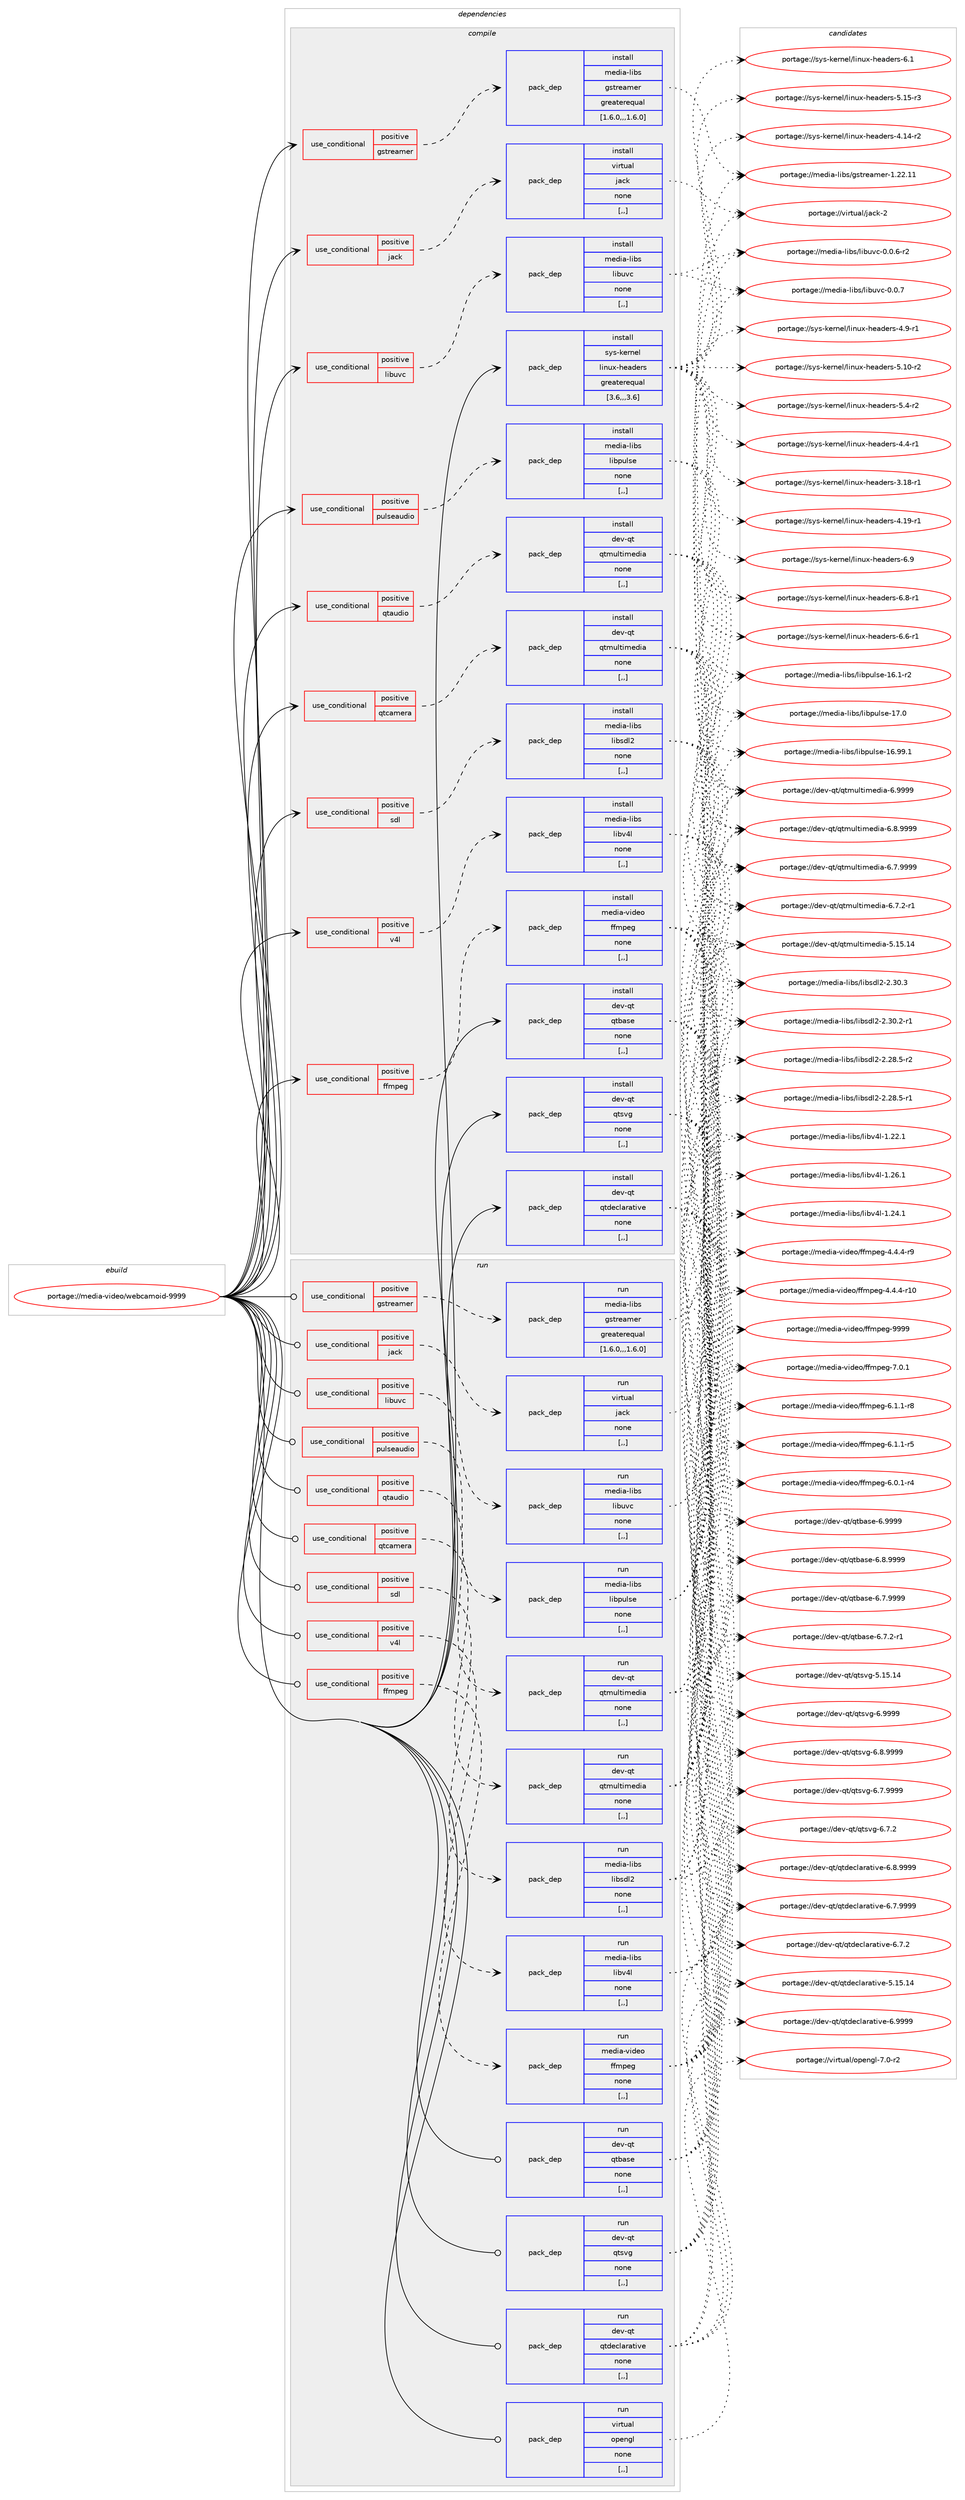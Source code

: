 digraph prolog {

# *************
# Graph options
# *************

newrank=true;
concentrate=true;
compound=true;
graph [rankdir=LR,fontname=Helvetica,fontsize=10,ranksep=1.5];#, ranksep=2.5, nodesep=0.2];
edge  [arrowhead=vee];
node  [fontname=Helvetica,fontsize=10];

# **********
# The ebuild
# **********

subgraph cluster_leftcol {
color=gray;
label=<<i>ebuild</i>>;
id [label="portage://media-video/webcamoid-9999", color=red, width=4, href="../media-video/webcamoid-9999.svg"];
}

# ****************
# The dependencies
# ****************

subgraph cluster_midcol {
color=gray;
label=<<i>dependencies</i>>;
subgraph cluster_compile {
fillcolor="#eeeeee";
style=filled;
label=<<i>compile</i>>;
subgraph cond86399 {
dependency335715 [label=<<TABLE BORDER="0" CELLBORDER="1" CELLSPACING="0" CELLPADDING="4"><TR><TD ROWSPAN="3" CELLPADDING="10">use_conditional</TD></TR><TR><TD>positive</TD></TR><TR><TD>ffmpeg</TD></TR></TABLE>>, shape=none, color=red];
subgraph pack246772 {
dependency335716 [label=<<TABLE BORDER="0" CELLBORDER="1" CELLSPACING="0" CELLPADDING="4" WIDTH="220"><TR><TD ROWSPAN="6" CELLPADDING="30">pack_dep</TD></TR><TR><TD WIDTH="110">install</TD></TR><TR><TD>media-video</TD></TR><TR><TD>ffmpeg</TD></TR><TR><TD>none</TD></TR><TR><TD>[,,]</TD></TR></TABLE>>, shape=none, color=blue];
}
dependency335715:e -> dependency335716:w [weight=20,style="dashed",arrowhead="vee"];
}
id:e -> dependency335715:w [weight=20,style="solid",arrowhead="vee"];
subgraph cond86400 {
dependency335717 [label=<<TABLE BORDER="0" CELLBORDER="1" CELLSPACING="0" CELLPADDING="4"><TR><TD ROWSPAN="3" CELLPADDING="10">use_conditional</TD></TR><TR><TD>positive</TD></TR><TR><TD>gstreamer</TD></TR></TABLE>>, shape=none, color=red];
subgraph pack246773 {
dependency335718 [label=<<TABLE BORDER="0" CELLBORDER="1" CELLSPACING="0" CELLPADDING="4" WIDTH="220"><TR><TD ROWSPAN="6" CELLPADDING="30">pack_dep</TD></TR><TR><TD WIDTH="110">install</TD></TR><TR><TD>media-libs</TD></TR><TR><TD>gstreamer</TD></TR><TR><TD>greaterequal</TD></TR><TR><TD>[1.6.0,,,1.6.0]</TD></TR></TABLE>>, shape=none, color=blue];
}
dependency335717:e -> dependency335718:w [weight=20,style="dashed",arrowhead="vee"];
}
id:e -> dependency335717:w [weight=20,style="solid",arrowhead="vee"];
subgraph cond86401 {
dependency335719 [label=<<TABLE BORDER="0" CELLBORDER="1" CELLSPACING="0" CELLPADDING="4"><TR><TD ROWSPAN="3" CELLPADDING="10">use_conditional</TD></TR><TR><TD>positive</TD></TR><TR><TD>jack</TD></TR></TABLE>>, shape=none, color=red];
subgraph pack246774 {
dependency335720 [label=<<TABLE BORDER="0" CELLBORDER="1" CELLSPACING="0" CELLPADDING="4" WIDTH="220"><TR><TD ROWSPAN="6" CELLPADDING="30">pack_dep</TD></TR><TR><TD WIDTH="110">install</TD></TR><TR><TD>virtual</TD></TR><TR><TD>jack</TD></TR><TR><TD>none</TD></TR><TR><TD>[,,]</TD></TR></TABLE>>, shape=none, color=blue];
}
dependency335719:e -> dependency335720:w [weight=20,style="dashed",arrowhead="vee"];
}
id:e -> dependency335719:w [weight=20,style="solid",arrowhead="vee"];
subgraph cond86402 {
dependency335721 [label=<<TABLE BORDER="0" CELLBORDER="1" CELLSPACING="0" CELLPADDING="4"><TR><TD ROWSPAN="3" CELLPADDING="10">use_conditional</TD></TR><TR><TD>positive</TD></TR><TR><TD>libuvc</TD></TR></TABLE>>, shape=none, color=red];
subgraph pack246775 {
dependency335722 [label=<<TABLE BORDER="0" CELLBORDER="1" CELLSPACING="0" CELLPADDING="4" WIDTH="220"><TR><TD ROWSPAN="6" CELLPADDING="30">pack_dep</TD></TR><TR><TD WIDTH="110">install</TD></TR><TR><TD>media-libs</TD></TR><TR><TD>libuvc</TD></TR><TR><TD>none</TD></TR><TR><TD>[,,]</TD></TR></TABLE>>, shape=none, color=blue];
}
dependency335721:e -> dependency335722:w [weight=20,style="dashed",arrowhead="vee"];
}
id:e -> dependency335721:w [weight=20,style="solid",arrowhead="vee"];
subgraph cond86403 {
dependency335723 [label=<<TABLE BORDER="0" CELLBORDER="1" CELLSPACING="0" CELLPADDING="4"><TR><TD ROWSPAN="3" CELLPADDING="10">use_conditional</TD></TR><TR><TD>positive</TD></TR><TR><TD>pulseaudio</TD></TR></TABLE>>, shape=none, color=red];
subgraph pack246776 {
dependency335724 [label=<<TABLE BORDER="0" CELLBORDER="1" CELLSPACING="0" CELLPADDING="4" WIDTH="220"><TR><TD ROWSPAN="6" CELLPADDING="30">pack_dep</TD></TR><TR><TD WIDTH="110">install</TD></TR><TR><TD>media-libs</TD></TR><TR><TD>libpulse</TD></TR><TR><TD>none</TD></TR><TR><TD>[,,]</TD></TR></TABLE>>, shape=none, color=blue];
}
dependency335723:e -> dependency335724:w [weight=20,style="dashed",arrowhead="vee"];
}
id:e -> dependency335723:w [weight=20,style="solid",arrowhead="vee"];
subgraph cond86404 {
dependency335725 [label=<<TABLE BORDER="0" CELLBORDER="1" CELLSPACING="0" CELLPADDING="4"><TR><TD ROWSPAN="3" CELLPADDING="10">use_conditional</TD></TR><TR><TD>positive</TD></TR><TR><TD>qtaudio</TD></TR></TABLE>>, shape=none, color=red];
subgraph pack246777 {
dependency335726 [label=<<TABLE BORDER="0" CELLBORDER="1" CELLSPACING="0" CELLPADDING="4" WIDTH="220"><TR><TD ROWSPAN="6" CELLPADDING="30">pack_dep</TD></TR><TR><TD WIDTH="110">install</TD></TR><TR><TD>dev-qt</TD></TR><TR><TD>qtmultimedia</TD></TR><TR><TD>none</TD></TR><TR><TD>[,,]</TD></TR></TABLE>>, shape=none, color=blue];
}
dependency335725:e -> dependency335726:w [weight=20,style="dashed",arrowhead="vee"];
}
id:e -> dependency335725:w [weight=20,style="solid",arrowhead="vee"];
subgraph cond86405 {
dependency335727 [label=<<TABLE BORDER="0" CELLBORDER="1" CELLSPACING="0" CELLPADDING="4"><TR><TD ROWSPAN="3" CELLPADDING="10">use_conditional</TD></TR><TR><TD>positive</TD></TR><TR><TD>qtcamera</TD></TR></TABLE>>, shape=none, color=red];
subgraph pack246778 {
dependency335728 [label=<<TABLE BORDER="0" CELLBORDER="1" CELLSPACING="0" CELLPADDING="4" WIDTH="220"><TR><TD ROWSPAN="6" CELLPADDING="30">pack_dep</TD></TR><TR><TD WIDTH="110">install</TD></TR><TR><TD>dev-qt</TD></TR><TR><TD>qtmultimedia</TD></TR><TR><TD>none</TD></TR><TR><TD>[,,]</TD></TR></TABLE>>, shape=none, color=blue];
}
dependency335727:e -> dependency335728:w [weight=20,style="dashed",arrowhead="vee"];
}
id:e -> dependency335727:w [weight=20,style="solid",arrowhead="vee"];
subgraph cond86406 {
dependency335729 [label=<<TABLE BORDER="0" CELLBORDER="1" CELLSPACING="0" CELLPADDING="4"><TR><TD ROWSPAN="3" CELLPADDING="10">use_conditional</TD></TR><TR><TD>positive</TD></TR><TR><TD>sdl</TD></TR></TABLE>>, shape=none, color=red];
subgraph pack246779 {
dependency335730 [label=<<TABLE BORDER="0" CELLBORDER="1" CELLSPACING="0" CELLPADDING="4" WIDTH="220"><TR><TD ROWSPAN="6" CELLPADDING="30">pack_dep</TD></TR><TR><TD WIDTH="110">install</TD></TR><TR><TD>media-libs</TD></TR><TR><TD>libsdl2</TD></TR><TR><TD>none</TD></TR><TR><TD>[,,]</TD></TR></TABLE>>, shape=none, color=blue];
}
dependency335729:e -> dependency335730:w [weight=20,style="dashed",arrowhead="vee"];
}
id:e -> dependency335729:w [weight=20,style="solid",arrowhead="vee"];
subgraph cond86407 {
dependency335731 [label=<<TABLE BORDER="0" CELLBORDER="1" CELLSPACING="0" CELLPADDING="4"><TR><TD ROWSPAN="3" CELLPADDING="10">use_conditional</TD></TR><TR><TD>positive</TD></TR><TR><TD>v4l</TD></TR></TABLE>>, shape=none, color=red];
subgraph pack246780 {
dependency335732 [label=<<TABLE BORDER="0" CELLBORDER="1" CELLSPACING="0" CELLPADDING="4" WIDTH="220"><TR><TD ROWSPAN="6" CELLPADDING="30">pack_dep</TD></TR><TR><TD WIDTH="110">install</TD></TR><TR><TD>media-libs</TD></TR><TR><TD>libv4l</TD></TR><TR><TD>none</TD></TR><TR><TD>[,,]</TD></TR></TABLE>>, shape=none, color=blue];
}
dependency335731:e -> dependency335732:w [weight=20,style="dashed",arrowhead="vee"];
}
id:e -> dependency335731:w [weight=20,style="solid",arrowhead="vee"];
subgraph pack246781 {
dependency335733 [label=<<TABLE BORDER="0" CELLBORDER="1" CELLSPACING="0" CELLPADDING="4" WIDTH="220"><TR><TD ROWSPAN="6" CELLPADDING="30">pack_dep</TD></TR><TR><TD WIDTH="110">install</TD></TR><TR><TD>dev-qt</TD></TR><TR><TD>qtbase</TD></TR><TR><TD>none</TD></TR><TR><TD>[,,]</TD></TR></TABLE>>, shape=none, color=blue];
}
id:e -> dependency335733:w [weight=20,style="solid",arrowhead="vee"];
subgraph pack246782 {
dependency335734 [label=<<TABLE BORDER="0" CELLBORDER="1" CELLSPACING="0" CELLPADDING="4" WIDTH="220"><TR><TD ROWSPAN="6" CELLPADDING="30">pack_dep</TD></TR><TR><TD WIDTH="110">install</TD></TR><TR><TD>dev-qt</TD></TR><TR><TD>qtdeclarative</TD></TR><TR><TD>none</TD></TR><TR><TD>[,,]</TD></TR></TABLE>>, shape=none, color=blue];
}
id:e -> dependency335734:w [weight=20,style="solid",arrowhead="vee"];
subgraph pack246783 {
dependency335735 [label=<<TABLE BORDER="0" CELLBORDER="1" CELLSPACING="0" CELLPADDING="4" WIDTH="220"><TR><TD ROWSPAN="6" CELLPADDING="30">pack_dep</TD></TR><TR><TD WIDTH="110">install</TD></TR><TR><TD>dev-qt</TD></TR><TR><TD>qtsvg</TD></TR><TR><TD>none</TD></TR><TR><TD>[,,]</TD></TR></TABLE>>, shape=none, color=blue];
}
id:e -> dependency335735:w [weight=20,style="solid",arrowhead="vee"];
subgraph pack246784 {
dependency335736 [label=<<TABLE BORDER="0" CELLBORDER="1" CELLSPACING="0" CELLPADDING="4" WIDTH="220"><TR><TD ROWSPAN="6" CELLPADDING="30">pack_dep</TD></TR><TR><TD WIDTH="110">install</TD></TR><TR><TD>sys-kernel</TD></TR><TR><TD>linux-headers</TD></TR><TR><TD>greaterequal</TD></TR><TR><TD>[3.6,,,3.6]</TD></TR></TABLE>>, shape=none, color=blue];
}
id:e -> dependency335736:w [weight=20,style="solid",arrowhead="vee"];
}
subgraph cluster_compileandrun {
fillcolor="#eeeeee";
style=filled;
label=<<i>compile and run</i>>;
}
subgraph cluster_run {
fillcolor="#eeeeee";
style=filled;
label=<<i>run</i>>;
subgraph cond86408 {
dependency335737 [label=<<TABLE BORDER="0" CELLBORDER="1" CELLSPACING="0" CELLPADDING="4"><TR><TD ROWSPAN="3" CELLPADDING="10">use_conditional</TD></TR><TR><TD>positive</TD></TR><TR><TD>ffmpeg</TD></TR></TABLE>>, shape=none, color=red];
subgraph pack246785 {
dependency335738 [label=<<TABLE BORDER="0" CELLBORDER="1" CELLSPACING="0" CELLPADDING="4" WIDTH="220"><TR><TD ROWSPAN="6" CELLPADDING="30">pack_dep</TD></TR><TR><TD WIDTH="110">run</TD></TR><TR><TD>media-video</TD></TR><TR><TD>ffmpeg</TD></TR><TR><TD>none</TD></TR><TR><TD>[,,]</TD></TR></TABLE>>, shape=none, color=blue];
}
dependency335737:e -> dependency335738:w [weight=20,style="dashed",arrowhead="vee"];
}
id:e -> dependency335737:w [weight=20,style="solid",arrowhead="odot"];
subgraph cond86409 {
dependency335739 [label=<<TABLE BORDER="0" CELLBORDER="1" CELLSPACING="0" CELLPADDING="4"><TR><TD ROWSPAN="3" CELLPADDING="10">use_conditional</TD></TR><TR><TD>positive</TD></TR><TR><TD>gstreamer</TD></TR></TABLE>>, shape=none, color=red];
subgraph pack246786 {
dependency335740 [label=<<TABLE BORDER="0" CELLBORDER="1" CELLSPACING="0" CELLPADDING="4" WIDTH="220"><TR><TD ROWSPAN="6" CELLPADDING="30">pack_dep</TD></TR><TR><TD WIDTH="110">run</TD></TR><TR><TD>media-libs</TD></TR><TR><TD>gstreamer</TD></TR><TR><TD>greaterequal</TD></TR><TR><TD>[1.6.0,,,1.6.0]</TD></TR></TABLE>>, shape=none, color=blue];
}
dependency335739:e -> dependency335740:w [weight=20,style="dashed",arrowhead="vee"];
}
id:e -> dependency335739:w [weight=20,style="solid",arrowhead="odot"];
subgraph cond86410 {
dependency335741 [label=<<TABLE BORDER="0" CELLBORDER="1" CELLSPACING="0" CELLPADDING="4"><TR><TD ROWSPAN="3" CELLPADDING="10">use_conditional</TD></TR><TR><TD>positive</TD></TR><TR><TD>jack</TD></TR></TABLE>>, shape=none, color=red];
subgraph pack246787 {
dependency335742 [label=<<TABLE BORDER="0" CELLBORDER="1" CELLSPACING="0" CELLPADDING="4" WIDTH="220"><TR><TD ROWSPAN="6" CELLPADDING="30">pack_dep</TD></TR><TR><TD WIDTH="110">run</TD></TR><TR><TD>virtual</TD></TR><TR><TD>jack</TD></TR><TR><TD>none</TD></TR><TR><TD>[,,]</TD></TR></TABLE>>, shape=none, color=blue];
}
dependency335741:e -> dependency335742:w [weight=20,style="dashed",arrowhead="vee"];
}
id:e -> dependency335741:w [weight=20,style="solid",arrowhead="odot"];
subgraph cond86411 {
dependency335743 [label=<<TABLE BORDER="0" CELLBORDER="1" CELLSPACING="0" CELLPADDING="4"><TR><TD ROWSPAN="3" CELLPADDING="10">use_conditional</TD></TR><TR><TD>positive</TD></TR><TR><TD>libuvc</TD></TR></TABLE>>, shape=none, color=red];
subgraph pack246788 {
dependency335744 [label=<<TABLE BORDER="0" CELLBORDER="1" CELLSPACING="0" CELLPADDING="4" WIDTH="220"><TR><TD ROWSPAN="6" CELLPADDING="30">pack_dep</TD></TR><TR><TD WIDTH="110">run</TD></TR><TR><TD>media-libs</TD></TR><TR><TD>libuvc</TD></TR><TR><TD>none</TD></TR><TR><TD>[,,]</TD></TR></TABLE>>, shape=none, color=blue];
}
dependency335743:e -> dependency335744:w [weight=20,style="dashed",arrowhead="vee"];
}
id:e -> dependency335743:w [weight=20,style="solid",arrowhead="odot"];
subgraph cond86412 {
dependency335745 [label=<<TABLE BORDER="0" CELLBORDER="1" CELLSPACING="0" CELLPADDING="4"><TR><TD ROWSPAN="3" CELLPADDING="10">use_conditional</TD></TR><TR><TD>positive</TD></TR><TR><TD>pulseaudio</TD></TR></TABLE>>, shape=none, color=red];
subgraph pack246789 {
dependency335746 [label=<<TABLE BORDER="0" CELLBORDER="1" CELLSPACING="0" CELLPADDING="4" WIDTH="220"><TR><TD ROWSPAN="6" CELLPADDING="30">pack_dep</TD></TR><TR><TD WIDTH="110">run</TD></TR><TR><TD>media-libs</TD></TR><TR><TD>libpulse</TD></TR><TR><TD>none</TD></TR><TR><TD>[,,]</TD></TR></TABLE>>, shape=none, color=blue];
}
dependency335745:e -> dependency335746:w [weight=20,style="dashed",arrowhead="vee"];
}
id:e -> dependency335745:w [weight=20,style="solid",arrowhead="odot"];
subgraph cond86413 {
dependency335747 [label=<<TABLE BORDER="0" CELLBORDER="1" CELLSPACING="0" CELLPADDING="4"><TR><TD ROWSPAN="3" CELLPADDING="10">use_conditional</TD></TR><TR><TD>positive</TD></TR><TR><TD>qtaudio</TD></TR></TABLE>>, shape=none, color=red];
subgraph pack246790 {
dependency335748 [label=<<TABLE BORDER="0" CELLBORDER="1" CELLSPACING="0" CELLPADDING="4" WIDTH="220"><TR><TD ROWSPAN="6" CELLPADDING="30">pack_dep</TD></TR><TR><TD WIDTH="110">run</TD></TR><TR><TD>dev-qt</TD></TR><TR><TD>qtmultimedia</TD></TR><TR><TD>none</TD></TR><TR><TD>[,,]</TD></TR></TABLE>>, shape=none, color=blue];
}
dependency335747:e -> dependency335748:w [weight=20,style="dashed",arrowhead="vee"];
}
id:e -> dependency335747:w [weight=20,style="solid",arrowhead="odot"];
subgraph cond86414 {
dependency335749 [label=<<TABLE BORDER="0" CELLBORDER="1" CELLSPACING="0" CELLPADDING="4"><TR><TD ROWSPAN="3" CELLPADDING="10">use_conditional</TD></TR><TR><TD>positive</TD></TR><TR><TD>qtcamera</TD></TR></TABLE>>, shape=none, color=red];
subgraph pack246791 {
dependency335750 [label=<<TABLE BORDER="0" CELLBORDER="1" CELLSPACING="0" CELLPADDING="4" WIDTH="220"><TR><TD ROWSPAN="6" CELLPADDING="30">pack_dep</TD></TR><TR><TD WIDTH="110">run</TD></TR><TR><TD>dev-qt</TD></TR><TR><TD>qtmultimedia</TD></TR><TR><TD>none</TD></TR><TR><TD>[,,]</TD></TR></TABLE>>, shape=none, color=blue];
}
dependency335749:e -> dependency335750:w [weight=20,style="dashed",arrowhead="vee"];
}
id:e -> dependency335749:w [weight=20,style="solid",arrowhead="odot"];
subgraph cond86415 {
dependency335751 [label=<<TABLE BORDER="0" CELLBORDER="1" CELLSPACING="0" CELLPADDING="4"><TR><TD ROWSPAN="3" CELLPADDING="10">use_conditional</TD></TR><TR><TD>positive</TD></TR><TR><TD>sdl</TD></TR></TABLE>>, shape=none, color=red];
subgraph pack246792 {
dependency335752 [label=<<TABLE BORDER="0" CELLBORDER="1" CELLSPACING="0" CELLPADDING="4" WIDTH="220"><TR><TD ROWSPAN="6" CELLPADDING="30">pack_dep</TD></TR><TR><TD WIDTH="110">run</TD></TR><TR><TD>media-libs</TD></TR><TR><TD>libsdl2</TD></TR><TR><TD>none</TD></TR><TR><TD>[,,]</TD></TR></TABLE>>, shape=none, color=blue];
}
dependency335751:e -> dependency335752:w [weight=20,style="dashed",arrowhead="vee"];
}
id:e -> dependency335751:w [weight=20,style="solid",arrowhead="odot"];
subgraph cond86416 {
dependency335753 [label=<<TABLE BORDER="0" CELLBORDER="1" CELLSPACING="0" CELLPADDING="4"><TR><TD ROWSPAN="3" CELLPADDING="10">use_conditional</TD></TR><TR><TD>positive</TD></TR><TR><TD>v4l</TD></TR></TABLE>>, shape=none, color=red];
subgraph pack246793 {
dependency335754 [label=<<TABLE BORDER="0" CELLBORDER="1" CELLSPACING="0" CELLPADDING="4" WIDTH="220"><TR><TD ROWSPAN="6" CELLPADDING="30">pack_dep</TD></TR><TR><TD WIDTH="110">run</TD></TR><TR><TD>media-libs</TD></TR><TR><TD>libv4l</TD></TR><TR><TD>none</TD></TR><TR><TD>[,,]</TD></TR></TABLE>>, shape=none, color=blue];
}
dependency335753:e -> dependency335754:w [weight=20,style="dashed",arrowhead="vee"];
}
id:e -> dependency335753:w [weight=20,style="solid",arrowhead="odot"];
subgraph pack246794 {
dependency335755 [label=<<TABLE BORDER="0" CELLBORDER="1" CELLSPACING="0" CELLPADDING="4" WIDTH="220"><TR><TD ROWSPAN="6" CELLPADDING="30">pack_dep</TD></TR><TR><TD WIDTH="110">run</TD></TR><TR><TD>dev-qt</TD></TR><TR><TD>qtbase</TD></TR><TR><TD>none</TD></TR><TR><TD>[,,]</TD></TR></TABLE>>, shape=none, color=blue];
}
id:e -> dependency335755:w [weight=20,style="solid",arrowhead="odot"];
subgraph pack246795 {
dependency335756 [label=<<TABLE BORDER="0" CELLBORDER="1" CELLSPACING="0" CELLPADDING="4" WIDTH="220"><TR><TD ROWSPAN="6" CELLPADDING="30">pack_dep</TD></TR><TR><TD WIDTH="110">run</TD></TR><TR><TD>dev-qt</TD></TR><TR><TD>qtdeclarative</TD></TR><TR><TD>none</TD></TR><TR><TD>[,,]</TD></TR></TABLE>>, shape=none, color=blue];
}
id:e -> dependency335756:w [weight=20,style="solid",arrowhead="odot"];
subgraph pack246796 {
dependency335757 [label=<<TABLE BORDER="0" CELLBORDER="1" CELLSPACING="0" CELLPADDING="4" WIDTH="220"><TR><TD ROWSPAN="6" CELLPADDING="30">pack_dep</TD></TR><TR><TD WIDTH="110">run</TD></TR><TR><TD>dev-qt</TD></TR><TR><TD>qtsvg</TD></TR><TR><TD>none</TD></TR><TR><TD>[,,]</TD></TR></TABLE>>, shape=none, color=blue];
}
id:e -> dependency335757:w [weight=20,style="solid",arrowhead="odot"];
subgraph pack246797 {
dependency335758 [label=<<TABLE BORDER="0" CELLBORDER="1" CELLSPACING="0" CELLPADDING="4" WIDTH="220"><TR><TD ROWSPAN="6" CELLPADDING="30">pack_dep</TD></TR><TR><TD WIDTH="110">run</TD></TR><TR><TD>virtual</TD></TR><TR><TD>opengl</TD></TR><TR><TD>none</TD></TR><TR><TD>[,,]</TD></TR></TABLE>>, shape=none, color=blue];
}
id:e -> dependency335758:w [weight=20,style="solid",arrowhead="odot"];
}
}

# **************
# The candidates
# **************

subgraph cluster_choices {
rank=same;
color=gray;
label=<<i>candidates</i>>;

subgraph choice246772 {
color=black;
nodesep=1;
choice1091011001059745118105100101111471021021091121011034557575757 [label="portage://media-video/ffmpeg-9999", color=red, width=4,href="../media-video/ffmpeg-9999.svg"];
choice109101100105974511810510010111147102102109112101103455546484649 [label="portage://media-video/ffmpeg-7.0.1", color=red, width=4,href="../media-video/ffmpeg-7.0.1.svg"];
choice1091011001059745118105100101111471021021091121011034554464946494511456 [label="portage://media-video/ffmpeg-6.1.1-r8", color=red, width=4,href="../media-video/ffmpeg-6.1.1-r8.svg"];
choice1091011001059745118105100101111471021021091121011034554464946494511453 [label="portage://media-video/ffmpeg-6.1.1-r5", color=red, width=4,href="../media-video/ffmpeg-6.1.1-r5.svg"];
choice1091011001059745118105100101111471021021091121011034554464846494511452 [label="portage://media-video/ffmpeg-6.0.1-r4", color=red, width=4,href="../media-video/ffmpeg-6.0.1-r4.svg"];
choice1091011001059745118105100101111471021021091121011034552465246524511457 [label="portage://media-video/ffmpeg-4.4.4-r9", color=red, width=4,href="../media-video/ffmpeg-4.4.4-r9.svg"];
choice109101100105974511810510010111147102102109112101103455246524652451144948 [label="portage://media-video/ffmpeg-4.4.4-r10", color=red, width=4,href="../media-video/ffmpeg-4.4.4-r10.svg"];
dependency335716:e -> choice1091011001059745118105100101111471021021091121011034557575757:w [style=dotted,weight="100"];
dependency335716:e -> choice109101100105974511810510010111147102102109112101103455546484649:w [style=dotted,weight="100"];
dependency335716:e -> choice1091011001059745118105100101111471021021091121011034554464946494511456:w [style=dotted,weight="100"];
dependency335716:e -> choice1091011001059745118105100101111471021021091121011034554464946494511453:w [style=dotted,weight="100"];
dependency335716:e -> choice1091011001059745118105100101111471021021091121011034554464846494511452:w [style=dotted,weight="100"];
dependency335716:e -> choice1091011001059745118105100101111471021021091121011034552465246524511457:w [style=dotted,weight="100"];
dependency335716:e -> choice109101100105974511810510010111147102102109112101103455246524652451144948:w [style=dotted,weight="100"];
}
subgraph choice246773 {
color=black;
nodesep=1;
choice10910110010597451081059811547103115116114101971091011144549465050464949 [label="portage://media-libs/gstreamer-1.22.11", color=red, width=4,href="../media-libs/gstreamer-1.22.11.svg"];
dependency335718:e -> choice10910110010597451081059811547103115116114101971091011144549465050464949:w [style=dotted,weight="100"];
}
subgraph choice246774 {
color=black;
nodesep=1;
choice118105114116117971084710697991074550 [label="portage://virtual/jack-2", color=red, width=4,href="../virtual/jack-2.svg"];
dependency335720:e -> choice118105114116117971084710697991074550:w [style=dotted,weight="100"];
}
subgraph choice246775 {
color=black;
nodesep=1;
choice109101100105974510810598115471081059811711899454846484655 [label="portage://media-libs/libuvc-0.0.7", color=red, width=4,href="../media-libs/libuvc-0.0.7.svg"];
choice1091011001059745108105981154710810598117118994548464846544511450 [label="portage://media-libs/libuvc-0.0.6-r2", color=red, width=4,href="../media-libs/libuvc-0.0.6-r2.svg"];
dependency335722:e -> choice109101100105974510810598115471081059811711899454846484655:w [style=dotted,weight="100"];
dependency335722:e -> choice1091011001059745108105981154710810598117118994548464846544511450:w [style=dotted,weight="100"];
}
subgraph choice246776 {
color=black;
nodesep=1;
choice10910110010597451081059811547108105981121171081151014549554648 [label="portage://media-libs/libpulse-17.0", color=red, width=4,href="../media-libs/libpulse-17.0.svg"];
choice10910110010597451081059811547108105981121171081151014549544657574649 [label="portage://media-libs/libpulse-16.99.1", color=red, width=4,href="../media-libs/libpulse-16.99.1.svg"];
choice109101100105974510810598115471081059811211710811510145495446494511450 [label="portage://media-libs/libpulse-16.1-r2", color=red, width=4,href="../media-libs/libpulse-16.1-r2.svg"];
dependency335724:e -> choice10910110010597451081059811547108105981121171081151014549554648:w [style=dotted,weight="100"];
dependency335724:e -> choice10910110010597451081059811547108105981121171081151014549544657574649:w [style=dotted,weight="100"];
dependency335724:e -> choice109101100105974510810598115471081059811211710811510145495446494511450:w [style=dotted,weight="100"];
}
subgraph choice246777 {
color=black;
nodesep=1;
choice10010111845113116471131161091171081161051091011001059745544657575757 [label="portage://dev-qt/qtmultimedia-6.9999", color=red, width=4,href="../dev-qt/qtmultimedia-6.9999.svg"];
choice100101118451131164711311610911710811610510910110010597455446564657575757 [label="portage://dev-qt/qtmultimedia-6.8.9999", color=red, width=4,href="../dev-qt/qtmultimedia-6.8.9999.svg"];
choice100101118451131164711311610911710811610510910110010597455446554657575757 [label="portage://dev-qt/qtmultimedia-6.7.9999", color=red, width=4,href="../dev-qt/qtmultimedia-6.7.9999.svg"];
choice1001011184511311647113116109117108116105109101100105974554465546504511449 [label="portage://dev-qt/qtmultimedia-6.7.2-r1", color=red, width=4,href="../dev-qt/qtmultimedia-6.7.2-r1.svg"];
choice1001011184511311647113116109117108116105109101100105974553464953464952 [label="portage://dev-qt/qtmultimedia-5.15.14", color=red, width=4,href="../dev-qt/qtmultimedia-5.15.14.svg"];
dependency335726:e -> choice10010111845113116471131161091171081161051091011001059745544657575757:w [style=dotted,weight="100"];
dependency335726:e -> choice100101118451131164711311610911710811610510910110010597455446564657575757:w [style=dotted,weight="100"];
dependency335726:e -> choice100101118451131164711311610911710811610510910110010597455446554657575757:w [style=dotted,weight="100"];
dependency335726:e -> choice1001011184511311647113116109117108116105109101100105974554465546504511449:w [style=dotted,weight="100"];
dependency335726:e -> choice1001011184511311647113116109117108116105109101100105974553464953464952:w [style=dotted,weight="100"];
}
subgraph choice246778 {
color=black;
nodesep=1;
choice10010111845113116471131161091171081161051091011001059745544657575757 [label="portage://dev-qt/qtmultimedia-6.9999", color=red, width=4,href="../dev-qt/qtmultimedia-6.9999.svg"];
choice100101118451131164711311610911710811610510910110010597455446564657575757 [label="portage://dev-qt/qtmultimedia-6.8.9999", color=red, width=4,href="../dev-qt/qtmultimedia-6.8.9999.svg"];
choice100101118451131164711311610911710811610510910110010597455446554657575757 [label="portage://dev-qt/qtmultimedia-6.7.9999", color=red, width=4,href="../dev-qt/qtmultimedia-6.7.9999.svg"];
choice1001011184511311647113116109117108116105109101100105974554465546504511449 [label="portage://dev-qt/qtmultimedia-6.7.2-r1", color=red, width=4,href="../dev-qt/qtmultimedia-6.7.2-r1.svg"];
choice1001011184511311647113116109117108116105109101100105974553464953464952 [label="portage://dev-qt/qtmultimedia-5.15.14", color=red, width=4,href="../dev-qt/qtmultimedia-5.15.14.svg"];
dependency335728:e -> choice10010111845113116471131161091171081161051091011001059745544657575757:w [style=dotted,weight="100"];
dependency335728:e -> choice100101118451131164711311610911710811610510910110010597455446564657575757:w [style=dotted,weight="100"];
dependency335728:e -> choice100101118451131164711311610911710811610510910110010597455446554657575757:w [style=dotted,weight="100"];
dependency335728:e -> choice1001011184511311647113116109117108116105109101100105974554465546504511449:w [style=dotted,weight="100"];
dependency335728:e -> choice1001011184511311647113116109117108116105109101100105974553464953464952:w [style=dotted,weight="100"];
}
subgraph choice246779 {
color=black;
nodesep=1;
choice10910110010597451081059811547108105981151001085045504651484651 [label="portage://media-libs/libsdl2-2.30.3", color=red, width=4,href="../media-libs/libsdl2-2.30.3.svg"];
choice109101100105974510810598115471081059811510010850455046514846504511449 [label="portage://media-libs/libsdl2-2.30.2-r1", color=red, width=4,href="../media-libs/libsdl2-2.30.2-r1.svg"];
choice109101100105974510810598115471081059811510010850455046505646534511450 [label="portage://media-libs/libsdl2-2.28.5-r2", color=red, width=4,href="../media-libs/libsdl2-2.28.5-r2.svg"];
choice109101100105974510810598115471081059811510010850455046505646534511449 [label="portage://media-libs/libsdl2-2.28.5-r1", color=red, width=4,href="../media-libs/libsdl2-2.28.5-r1.svg"];
dependency335730:e -> choice10910110010597451081059811547108105981151001085045504651484651:w [style=dotted,weight="100"];
dependency335730:e -> choice109101100105974510810598115471081059811510010850455046514846504511449:w [style=dotted,weight="100"];
dependency335730:e -> choice109101100105974510810598115471081059811510010850455046505646534511450:w [style=dotted,weight="100"];
dependency335730:e -> choice109101100105974510810598115471081059811510010850455046505646534511449:w [style=dotted,weight="100"];
}
subgraph choice246780 {
color=black;
nodesep=1;
choice10910110010597451081059811547108105981185210845494650544649 [label="portage://media-libs/libv4l-1.26.1", color=red, width=4,href="../media-libs/libv4l-1.26.1.svg"];
choice10910110010597451081059811547108105981185210845494650524649 [label="portage://media-libs/libv4l-1.24.1", color=red, width=4,href="../media-libs/libv4l-1.24.1.svg"];
choice10910110010597451081059811547108105981185210845494650504649 [label="portage://media-libs/libv4l-1.22.1", color=red, width=4,href="../media-libs/libv4l-1.22.1.svg"];
dependency335732:e -> choice10910110010597451081059811547108105981185210845494650544649:w [style=dotted,weight="100"];
dependency335732:e -> choice10910110010597451081059811547108105981185210845494650524649:w [style=dotted,weight="100"];
dependency335732:e -> choice10910110010597451081059811547108105981185210845494650504649:w [style=dotted,weight="100"];
}
subgraph choice246781 {
color=black;
nodesep=1;
choice1001011184511311647113116989711510145544657575757 [label="portage://dev-qt/qtbase-6.9999", color=red, width=4,href="../dev-qt/qtbase-6.9999.svg"];
choice10010111845113116471131169897115101455446564657575757 [label="portage://dev-qt/qtbase-6.8.9999", color=red, width=4,href="../dev-qt/qtbase-6.8.9999.svg"];
choice10010111845113116471131169897115101455446554657575757 [label="portage://dev-qt/qtbase-6.7.9999", color=red, width=4,href="../dev-qt/qtbase-6.7.9999.svg"];
choice100101118451131164711311698971151014554465546504511449 [label="portage://dev-qt/qtbase-6.7.2-r1", color=red, width=4,href="../dev-qt/qtbase-6.7.2-r1.svg"];
dependency335733:e -> choice1001011184511311647113116989711510145544657575757:w [style=dotted,weight="100"];
dependency335733:e -> choice10010111845113116471131169897115101455446564657575757:w [style=dotted,weight="100"];
dependency335733:e -> choice10010111845113116471131169897115101455446554657575757:w [style=dotted,weight="100"];
dependency335733:e -> choice100101118451131164711311698971151014554465546504511449:w [style=dotted,weight="100"];
}
subgraph choice246782 {
color=black;
nodesep=1;
choice100101118451131164711311610010199108971149711610511810145544657575757 [label="portage://dev-qt/qtdeclarative-6.9999", color=red, width=4,href="../dev-qt/qtdeclarative-6.9999.svg"];
choice1001011184511311647113116100101991089711497116105118101455446564657575757 [label="portage://dev-qt/qtdeclarative-6.8.9999", color=red, width=4,href="../dev-qt/qtdeclarative-6.8.9999.svg"];
choice1001011184511311647113116100101991089711497116105118101455446554657575757 [label="portage://dev-qt/qtdeclarative-6.7.9999", color=red, width=4,href="../dev-qt/qtdeclarative-6.7.9999.svg"];
choice1001011184511311647113116100101991089711497116105118101455446554650 [label="portage://dev-qt/qtdeclarative-6.7.2", color=red, width=4,href="../dev-qt/qtdeclarative-6.7.2.svg"];
choice10010111845113116471131161001019910897114971161051181014553464953464952 [label="portage://dev-qt/qtdeclarative-5.15.14", color=red, width=4,href="../dev-qt/qtdeclarative-5.15.14.svg"];
dependency335734:e -> choice100101118451131164711311610010199108971149711610511810145544657575757:w [style=dotted,weight="100"];
dependency335734:e -> choice1001011184511311647113116100101991089711497116105118101455446564657575757:w [style=dotted,weight="100"];
dependency335734:e -> choice1001011184511311647113116100101991089711497116105118101455446554657575757:w [style=dotted,weight="100"];
dependency335734:e -> choice1001011184511311647113116100101991089711497116105118101455446554650:w [style=dotted,weight="100"];
dependency335734:e -> choice10010111845113116471131161001019910897114971161051181014553464953464952:w [style=dotted,weight="100"];
}
subgraph choice246783 {
color=black;
nodesep=1;
choice100101118451131164711311611511810345544657575757 [label="portage://dev-qt/qtsvg-6.9999", color=red, width=4,href="../dev-qt/qtsvg-6.9999.svg"];
choice1001011184511311647113116115118103455446564657575757 [label="portage://dev-qt/qtsvg-6.8.9999", color=red, width=4,href="../dev-qt/qtsvg-6.8.9999.svg"];
choice1001011184511311647113116115118103455446554657575757 [label="portage://dev-qt/qtsvg-6.7.9999", color=red, width=4,href="../dev-qt/qtsvg-6.7.9999.svg"];
choice1001011184511311647113116115118103455446554650 [label="portage://dev-qt/qtsvg-6.7.2", color=red, width=4,href="../dev-qt/qtsvg-6.7.2.svg"];
choice10010111845113116471131161151181034553464953464952 [label="portage://dev-qt/qtsvg-5.15.14", color=red, width=4,href="../dev-qt/qtsvg-5.15.14.svg"];
dependency335735:e -> choice100101118451131164711311611511810345544657575757:w [style=dotted,weight="100"];
dependency335735:e -> choice1001011184511311647113116115118103455446564657575757:w [style=dotted,weight="100"];
dependency335735:e -> choice1001011184511311647113116115118103455446554657575757:w [style=dotted,weight="100"];
dependency335735:e -> choice1001011184511311647113116115118103455446554650:w [style=dotted,weight="100"];
dependency335735:e -> choice10010111845113116471131161151181034553464953464952:w [style=dotted,weight="100"];
}
subgraph choice246784 {
color=black;
nodesep=1;
choice1151211154510710111411010110847108105110117120451041019710010111411545544657 [label="portage://sys-kernel/linux-headers-6.9", color=red, width=4,href="../sys-kernel/linux-headers-6.9.svg"];
choice11512111545107101114110101108471081051101171204510410197100101114115455446564511449 [label="portage://sys-kernel/linux-headers-6.8-r1", color=red, width=4,href="../sys-kernel/linux-headers-6.8-r1.svg"];
choice11512111545107101114110101108471081051101171204510410197100101114115455446544511449 [label="portage://sys-kernel/linux-headers-6.6-r1", color=red, width=4,href="../sys-kernel/linux-headers-6.6-r1.svg"];
choice1151211154510710111411010110847108105110117120451041019710010111411545544649 [label="portage://sys-kernel/linux-headers-6.1", color=red, width=4,href="../sys-kernel/linux-headers-6.1.svg"];
choice1151211154510710111411010110847108105110117120451041019710010111411545534649534511451 [label="portage://sys-kernel/linux-headers-5.15-r3", color=red, width=4,href="../sys-kernel/linux-headers-5.15-r3.svg"];
choice1151211154510710111411010110847108105110117120451041019710010111411545534649484511450 [label="portage://sys-kernel/linux-headers-5.10-r2", color=red, width=4,href="../sys-kernel/linux-headers-5.10-r2.svg"];
choice11512111545107101114110101108471081051101171204510410197100101114115455346524511450 [label="portage://sys-kernel/linux-headers-5.4-r2", color=red, width=4,href="../sys-kernel/linux-headers-5.4-r2.svg"];
choice1151211154510710111411010110847108105110117120451041019710010111411545524649574511449 [label="portage://sys-kernel/linux-headers-4.19-r1", color=red, width=4,href="../sys-kernel/linux-headers-4.19-r1.svg"];
choice1151211154510710111411010110847108105110117120451041019710010111411545524649524511450 [label="portage://sys-kernel/linux-headers-4.14-r2", color=red, width=4,href="../sys-kernel/linux-headers-4.14-r2.svg"];
choice11512111545107101114110101108471081051101171204510410197100101114115455246574511449 [label="portage://sys-kernel/linux-headers-4.9-r1", color=red, width=4,href="../sys-kernel/linux-headers-4.9-r1.svg"];
choice11512111545107101114110101108471081051101171204510410197100101114115455246524511449 [label="portage://sys-kernel/linux-headers-4.4-r1", color=red, width=4,href="../sys-kernel/linux-headers-4.4-r1.svg"];
choice1151211154510710111411010110847108105110117120451041019710010111411545514649564511449 [label="portage://sys-kernel/linux-headers-3.18-r1", color=red, width=4,href="../sys-kernel/linux-headers-3.18-r1.svg"];
dependency335736:e -> choice1151211154510710111411010110847108105110117120451041019710010111411545544657:w [style=dotted,weight="100"];
dependency335736:e -> choice11512111545107101114110101108471081051101171204510410197100101114115455446564511449:w [style=dotted,weight="100"];
dependency335736:e -> choice11512111545107101114110101108471081051101171204510410197100101114115455446544511449:w [style=dotted,weight="100"];
dependency335736:e -> choice1151211154510710111411010110847108105110117120451041019710010111411545544649:w [style=dotted,weight="100"];
dependency335736:e -> choice1151211154510710111411010110847108105110117120451041019710010111411545534649534511451:w [style=dotted,weight="100"];
dependency335736:e -> choice1151211154510710111411010110847108105110117120451041019710010111411545534649484511450:w [style=dotted,weight="100"];
dependency335736:e -> choice11512111545107101114110101108471081051101171204510410197100101114115455346524511450:w [style=dotted,weight="100"];
dependency335736:e -> choice1151211154510710111411010110847108105110117120451041019710010111411545524649574511449:w [style=dotted,weight="100"];
dependency335736:e -> choice1151211154510710111411010110847108105110117120451041019710010111411545524649524511450:w [style=dotted,weight="100"];
dependency335736:e -> choice11512111545107101114110101108471081051101171204510410197100101114115455246574511449:w [style=dotted,weight="100"];
dependency335736:e -> choice11512111545107101114110101108471081051101171204510410197100101114115455246524511449:w [style=dotted,weight="100"];
dependency335736:e -> choice1151211154510710111411010110847108105110117120451041019710010111411545514649564511449:w [style=dotted,weight="100"];
}
subgraph choice246785 {
color=black;
nodesep=1;
choice1091011001059745118105100101111471021021091121011034557575757 [label="portage://media-video/ffmpeg-9999", color=red, width=4,href="../media-video/ffmpeg-9999.svg"];
choice109101100105974511810510010111147102102109112101103455546484649 [label="portage://media-video/ffmpeg-7.0.1", color=red, width=4,href="../media-video/ffmpeg-7.0.1.svg"];
choice1091011001059745118105100101111471021021091121011034554464946494511456 [label="portage://media-video/ffmpeg-6.1.1-r8", color=red, width=4,href="../media-video/ffmpeg-6.1.1-r8.svg"];
choice1091011001059745118105100101111471021021091121011034554464946494511453 [label="portage://media-video/ffmpeg-6.1.1-r5", color=red, width=4,href="../media-video/ffmpeg-6.1.1-r5.svg"];
choice1091011001059745118105100101111471021021091121011034554464846494511452 [label="portage://media-video/ffmpeg-6.0.1-r4", color=red, width=4,href="../media-video/ffmpeg-6.0.1-r4.svg"];
choice1091011001059745118105100101111471021021091121011034552465246524511457 [label="portage://media-video/ffmpeg-4.4.4-r9", color=red, width=4,href="../media-video/ffmpeg-4.4.4-r9.svg"];
choice109101100105974511810510010111147102102109112101103455246524652451144948 [label="portage://media-video/ffmpeg-4.4.4-r10", color=red, width=4,href="../media-video/ffmpeg-4.4.4-r10.svg"];
dependency335738:e -> choice1091011001059745118105100101111471021021091121011034557575757:w [style=dotted,weight="100"];
dependency335738:e -> choice109101100105974511810510010111147102102109112101103455546484649:w [style=dotted,weight="100"];
dependency335738:e -> choice1091011001059745118105100101111471021021091121011034554464946494511456:w [style=dotted,weight="100"];
dependency335738:e -> choice1091011001059745118105100101111471021021091121011034554464946494511453:w [style=dotted,weight="100"];
dependency335738:e -> choice1091011001059745118105100101111471021021091121011034554464846494511452:w [style=dotted,weight="100"];
dependency335738:e -> choice1091011001059745118105100101111471021021091121011034552465246524511457:w [style=dotted,weight="100"];
dependency335738:e -> choice109101100105974511810510010111147102102109112101103455246524652451144948:w [style=dotted,weight="100"];
}
subgraph choice246786 {
color=black;
nodesep=1;
choice10910110010597451081059811547103115116114101971091011144549465050464949 [label="portage://media-libs/gstreamer-1.22.11", color=red, width=4,href="../media-libs/gstreamer-1.22.11.svg"];
dependency335740:e -> choice10910110010597451081059811547103115116114101971091011144549465050464949:w [style=dotted,weight="100"];
}
subgraph choice246787 {
color=black;
nodesep=1;
choice118105114116117971084710697991074550 [label="portage://virtual/jack-2", color=red, width=4,href="../virtual/jack-2.svg"];
dependency335742:e -> choice118105114116117971084710697991074550:w [style=dotted,weight="100"];
}
subgraph choice246788 {
color=black;
nodesep=1;
choice109101100105974510810598115471081059811711899454846484655 [label="portage://media-libs/libuvc-0.0.7", color=red, width=4,href="../media-libs/libuvc-0.0.7.svg"];
choice1091011001059745108105981154710810598117118994548464846544511450 [label="portage://media-libs/libuvc-0.0.6-r2", color=red, width=4,href="../media-libs/libuvc-0.0.6-r2.svg"];
dependency335744:e -> choice109101100105974510810598115471081059811711899454846484655:w [style=dotted,weight="100"];
dependency335744:e -> choice1091011001059745108105981154710810598117118994548464846544511450:w [style=dotted,weight="100"];
}
subgraph choice246789 {
color=black;
nodesep=1;
choice10910110010597451081059811547108105981121171081151014549554648 [label="portage://media-libs/libpulse-17.0", color=red, width=4,href="../media-libs/libpulse-17.0.svg"];
choice10910110010597451081059811547108105981121171081151014549544657574649 [label="portage://media-libs/libpulse-16.99.1", color=red, width=4,href="../media-libs/libpulse-16.99.1.svg"];
choice109101100105974510810598115471081059811211710811510145495446494511450 [label="portage://media-libs/libpulse-16.1-r2", color=red, width=4,href="../media-libs/libpulse-16.1-r2.svg"];
dependency335746:e -> choice10910110010597451081059811547108105981121171081151014549554648:w [style=dotted,weight="100"];
dependency335746:e -> choice10910110010597451081059811547108105981121171081151014549544657574649:w [style=dotted,weight="100"];
dependency335746:e -> choice109101100105974510810598115471081059811211710811510145495446494511450:w [style=dotted,weight="100"];
}
subgraph choice246790 {
color=black;
nodesep=1;
choice10010111845113116471131161091171081161051091011001059745544657575757 [label="portage://dev-qt/qtmultimedia-6.9999", color=red, width=4,href="../dev-qt/qtmultimedia-6.9999.svg"];
choice100101118451131164711311610911710811610510910110010597455446564657575757 [label="portage://dev-qt/qtmultimedia-6.8.9999", color=red, width=4,href="../dev-qt/qtmultimedia-6.8.9999.svg"];
choice100101118451131164711311610911710811610510910110010597455446554657575757 [label="portage://dev-qt/qtmultimedia-6.7.9999", color=red, width=4,href="../dev-qt/qtmultimedia-6.7.9999.svg"];
choice1001011184511311647113116109117108116105109101100105974554465546504511449 [label="portage://dev-qt/qtmultimedia-6.7.2-r1", color=red, width=4,href="../dev-qt/qtmultimedia-6.7.2-r1.svg"];
choice1001011184511311647113116109117108116105109101100105974553464953464952 [label="portage://dev-qt/qtmultimedia-5.15.14", color=red, width=4,href="../dev-qt/qtmultimedia-5.15.14.svg"];
dependency335748:e -> choice10010111845113116471131161091171081161051091011001059745544657575757:w [style=dotted,weight="100"];
dependency335748:e -> choice100101118451131164711311610911710811610510910110010597455446564657575757:w [style=dotted,weight="100"];
dependency335748:e -> choice100101118451131164711311610911710811610510910110010597455446554657575757:w [style=dotted,weight="100"];
dependency335748:e -> choice1001011184511311647113116109117108116105109101100105974554465546504511449:w [style=dotted,weight="100"];
dependency335748:e -> choice1001011184511311647113116109117108116105109101100105974553464953464952:w [style=dotted,weight="100"];
}
subgraph choice246791 {
color=black;
nodesep=1;
choice10010111845113116471131161091171081161051091011001059745544657575757 [label="portage://dev-qt/qtmultimedia-6.9999", color=red, width=4,href="../dev-qt/qtmultimedia-6.9999.svg"];
choice100101118451131164711311610911710811610510910110010597455446564657575757 [label="portage://dev-qt/qtmultimedia-6.8.9999", color=red, width=4,href="../dev-qt/qtmultimedia-6.8.9999.svg"];
choice100101118451131164711311610911710811610510910110010597455446554657575757 [label="portage://dev-qt/qtmultimedia-6.7.9999", color=red, width=4,href="../dev-qt/qtmultimedia-6.7.9999.svg"];
choice1001011184511311647113116109117108116105109101100105974554465546504511449 [label="portage://dev-qt/qtmultimedia-6.7.2-r1", color=red, width=4,href="../dev-qt/qtmultimedia-6.7.2-r1.svg"];
choice1001011184511311647113116109117108116105109101100105974553464953464952 [label="portage://dev-qt/qtmultimedia-5.15.14", color=red, width=4,href="../dev-qt/qtmultimedia-5.15.14.svg"];
dependency335750:e -> choice10010111845113116471131161091171081161051091011001059745544657575757:w [style=dotted,weight="100"];
dependency335750:e -> choice100101118451131164711311610911710811610510910110010597455446564657575757:w [style=dotted,weight="100"];
dependency335750:e -> choice100101118451131164711311610911710811610510910110010597455446554657575757:w [style=dotted,weight="100"];
dependency335750:e -> choice1001011184511311647113116109117108116105109101100105974554465546504511449:w [style=dotted,weight="100"];
dependency335750:e -> choice1001011184511311647113116109117108116105109101100105974553464953464952:w [style=dotted,weight="100"];
}
subgraph choice246792 {
color=black;
nodesep=1;
choice10910110010597451081059811547108105981151001085045504651484651 [label="portage://media-libs/libsdl2-2.30.3", color=red, width=4,href="../media-libs/libsdl2-2.30.3.svg"];
choice109101100105974510810598115471081059811510010850455046514846504511449 [label="portage://media-libs/libsdl2-2.30.2-r1", color=red, width=4,href="../media-libs/libsdl2-2.30.2-r1.svg"];
choice109101100105974510810598115471081059811510010850455046505646534511450 [label="portage://media-libs/libsdl2-2.28.5-r2", color=red, width=4,href="../media-libs/libsdl2-2.28.5-r2.svg"];
choice109101100105974510810598115471081059811510010850455046505646534511449 [label="portage://media-libs/libsdl2-2.28.5-r1", color=red, width=4,href="../media-libs/libsdl2-2.28.5-r1.svg"];
dependency335752:e -> choice10910110010597451081059811547108105981151001085045504651484651:w [style=dotted,weight="100"];
dependency335752:e -> choice109101100105974510810598115471081059811510010850455046514846504511449:w [style=dotted,weight="100"];
dependency335752:e -> choice109101100105974510810598115471081059811510010850455046505646534511450:w [style=dotted,weight="100"];
dependency335752:e -> choice109101100105974510810598115471081059811510010850455046505646534511449:w [style=dotted,weight="100"];
}
subgraph choice246793 {
color=black;
nodesep=1;
choice10910110010597451081059811547108105981185210845494650544649 [label="portage://media-libs/libv4l-1.26.1", color=red, width=4,href="../media-libs/libv4l-1.26.1.svg"];
choice10910110010597451081059811547108105981185210845494650524649 [label="portage://media-libs/libv4l-1.24.1", color=red, width=4,href="../media-libs/libv4l-1.24.1.svg"];
choice10910110010597451081059811547108105981185210845494650504649 [label="portage://media-libs/libv4l-1.22.1", color=red, width=4,href="../media-libs/libv4l-1.22.1.svg"];
dependency335754:e -> choice10910110010597451081059811547108105981185210845494650544649:w [style=dotted,weight="100"];
dependency335754:e -> choice10910110010597451081059811547108105981185210845494650524649:w [style=dotted,weight="100"];
dependency335754:e -> choice10910110010597451081059811547108105981185210845494650504649:w [style=dotted,weight="100"];
}
subgraph choice246794 {
color=black;
nodesep=1;
choice1001011184511311647113116989711510145544657575757 [label="portage://dev-qt/qtbase-6.9999", color=red, width=4,href="../dev-qt/qtbase-6.9999.svg"];
choice10010111845113116471131169897115101455446564657575757 [label="portage://dev-qt/qtbase-6.8.9999", color=red, width=4,href="../dev-qt/qtbase-6.8.9999.svg"];
choice10010111845113116471131169897115101455446554657575757 [label="portage://dev-qt/qtbase-6.7.9999", color=red, width=4,href="../dev-qt/qtbase-6.7.9999.svg"];
choice100101118451131164711311698971151014554465546504511449 [label="portage://dev-qt/qtbase-6.7.2-r1", color=red, width=4,href="../dev-qt/qtbase-6.7.2-r1.svg"];
dependency335755:e -> choice1001011184511311647113116989711510145544657575757:w [style=dotted,weight="100"];
dependency335755:e -> choice10010111845113116471131169897115101455446564657575757:w [style=dotted,weight="100"];
dependency335755:e -> choice10010111845113116471131169897115101455446554657575757:w [style=dotted,weight="100"];
dependency335755:e -> choice100101118451131164711311698971151014554465546504511449:w [style=dotted,weight="100"];
}
subgraph choice246795 {
color=black;
nodesep=1;
choice100101118451131164711311610010199108971149711610511810145544657575757 [label="portage://dev-qt/qtdeclarative-6.9999", color=red, width=4,href="../dev-qt/qtdeclarative-6.9999.svg"];
choice1001011184511311647113116100101991089711497116105118101455446564657575757 [label="portage://dev-qt/qtdeclarative-6.8.9999", color=red, width=4,href="../dev-qt/qtdeclarative-6.8.9999.svg"];
choice1001011184511311647113116100101991089711497116105118101455446554657575757 [label="portage://dev-qt/qtdeclarative-6.7.9999", color=red, width=4,href="../dev-qt/qtdeclarative-6.7.9999.svg"];
choice1001011184511311647113116100101991089711497116105118101455446554650 [label="portage://dev-qt/qtdeclarative-6.7.2", color=red, width=4,href="../dev-qt/qtdeclarative-6.7.2.svg"];
choice10010111845113116471131161001019910897114971161051181014553464953464952 [label="portage://dev-qt/qtdeclarative-5.15.14", color=red, width=4,href="../dev-qt/qtdeclarative-5.15.14.svg"];
dependency335756:e -> choice100101118451131164711311610010199108971149711610511810145544657575757:w [style=dotted,weight="100"];
dependency335756:e -> choice1001011184511311647113116100101991089711497116105118101455446564657575757:w [style=dotted,weight="100"];
dependency335756:e -> choice1001011184511311647113116100101991089711497116105118101455446554657575757:w [style=dotted,weight="100"];
dependency335756:e -> choice1001011184511311647113116100101991089711497116105118101455446554650:w [style=dotted,weight="100"];
dependency335756:e -> choice10010111845113116471131161001019910897114971161051181014553464953464952:w [style=dotted,weight="100"];
}
subgraph choice246796 {
color=black;
nodesep=1;
choice100101118451131164711311611511810345544657575757 [label="portage://dev-qt/qtsvg-6.9999", color=red, width=4,href="../dev-qt/qtsvg-6.9999.svg"];
choice1001011184511311647113116115118103455446564657575757 [label="portage://dev-qt/qtsvg-6.8.9999", color=red, width=4,href="../dev-qt/qtsvg-6.8.9999.svg"];
choice1001011184511311647113116115118103455446554657575757 [label="portage://dev-qt/qtsvg-6.7.9999", color=red, width=4,href="../dev-qt/qtsvg-6.7.9999.svg"];
choice1001011184511311647113116115118103455446554650 [label="portage://dev-qt/qtsvg-6.7.2", color=red, width=4,href="../dev-qt/qtsvg-6.7.2.svg"];
choice10010111845113116471131161151181034553464953464952 [label="portage://dev-qt/qtsvg-5.15.14", color=red, width=4,href="../dev-qt/qtsvg-5.15.14.svg"];
dependency335757:e -> choice100101118451131164711311611511810345544657575757:w [style=dotted,weight="100"];
dependency335757:e -> choice1001011184511311647113116115118103455446564657575757:w [style=dotted,weight="100"];
dependency335757:e -> choice1001011184511311647113116115118103455446554657575757:w [style=dotted,weight="100"];
dependency335757:e -> choice1001011184511311647113116115118103455446554650:w [style=dotted,weight="100"];
dependency335757:e -> choice10010111845113116471131161151181034553464953464952:w [style=dotted,weight="100"];
}
subgraph choice246797 {
color=black;
nodesep=1;
choice1181051141161179710847111112101110103108455546484511450 [label="portage://virtual/opengl-7.0-r2", color=red, width=4,href="../virtual/opengl-7.0-r2.svg"];
dependency335758:e -> choice1181051141161179710847111112101110103108455546484511450:w [style=dotted,weight="100"];
}
}

}
